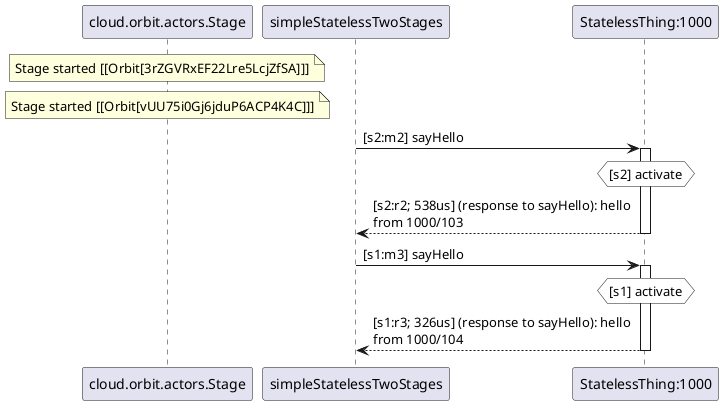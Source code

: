 @startuml
note over "cloud.orbit.actors.Stage": Stage started [[Orbit[3rZGVRxEF22Lre5LcjZfSA]]]
note over "cloud.orbit.actors.Stage": Stage started [[Orbit[vUU75i0Gj6jduP6ACP4K4C]]]
"simpleStatelessTwoStages" -> "StatelessThing:1000" : [s2:m2] sayHello
activate "StatelessThing:1000"
hnote over "StatelessThing:1000" #white : [s2] activate
"StatelessThing:1000" --> "simpleStatelessTwoStages" : [s2:r2; 538us] (response to sayHello): hello \nfrom 1000/103
deactivate "StatelessThing:1000"
"simpleStatelessTwoStages" -> "StatelessThing:1000" : [s1:m3] sayHello
activate "StatelessThing:1000"
hnote over "StatelessThing:1000" #white : [s1] activate
"StatelessThing:1000" --> "simpleStatelessTwoStages" : [s1:r3; 326us] (response to sayHello): hello \nfrom 1000/104
deactivate "StatelessThing:1000"
@enduml
